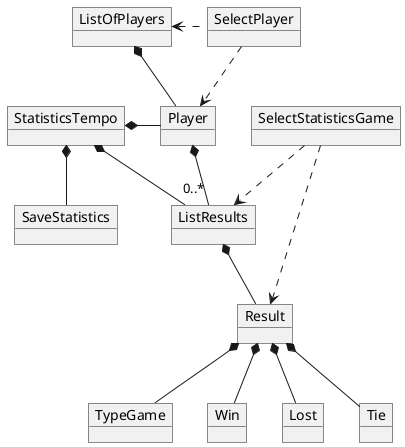 @startuml
object ListOfPlayers
object Player
object TypeGame
object ListResults
object Result
object Win
object Lost
object Tie

object SelectPlayer
object SelectStatisticsGame
object StatisticsTempo
object SaveStatistics

ListOfPlayers *-down- Player
Player *--"0..*" ListResults
ListResults *-- Result
Result *-- TypeGame
Result *-- Win
Result *-- Lost
Result *-- Tie

SelectPlayer .left.> ListOfPlayers
SelectPlayer ..> Player

SelectStatisticsGame ..> ListResults
SelectStatisticsGame ..> Result

StatisticsTempo *-right- Player
StatisticsTempo *-- ListResults
StatisticsTempo *-- SaveStatistics
@enduml